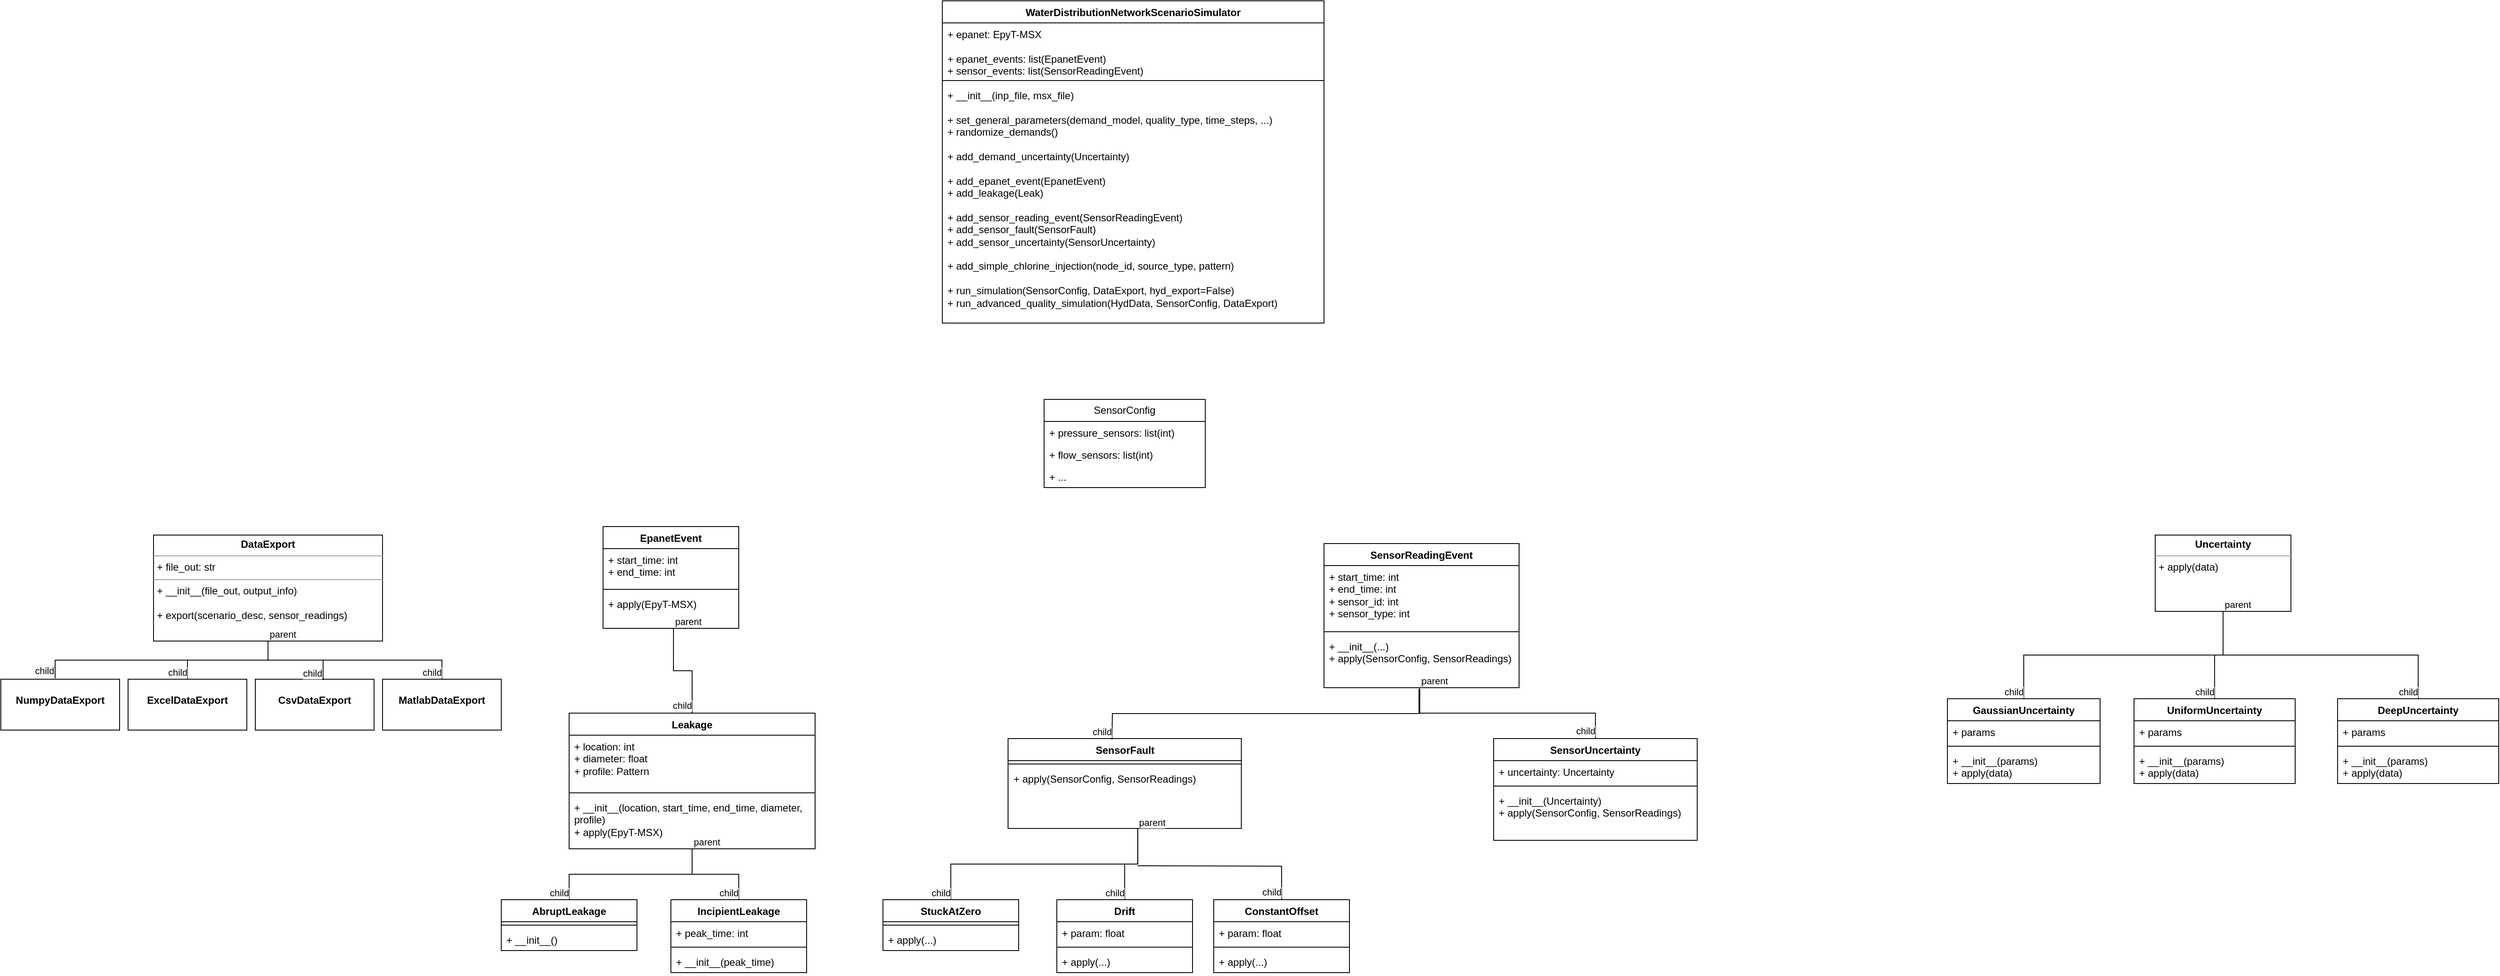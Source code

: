 <mxfile version="22.1.16" type="device">
  <diagram name="Page-1" id="YF9vCgVRSDw5LdOIpEKd">
    <mxGraphModel dx="1114" dy="1957" grid="1" gridSize="10" guides="1" tooltips="1" connect="1" arrows="1" fold="1" page="1" pageScale="1" pageWidth="850" pageHeight="1100" math="0" shadow="0">
      <root>
        <mxCell id="0" />
        <mxCell id="1" parent="0" />
        <mxCell id="eOtjB7XkJbap2DdqSt4N-1" value="WaterDistributionNetworkScenarioSimulator" style="swimlane;fontStyle=1;align=center;verticalAlign=top;childLayout=stackLayout;horizontal=1;startSize=26;horizontalStack=0;resizeParent=1;resizeParentMax=0;resizeLast=0;collapsible=1;marginBottom=0;whiteSpace=wrap;html=1;" parent="1" vertex="1">
          <mxGeometry x="1140" y="-630" width="450" height="380" as="geometry" />
        </mxCell>
        <mxCell id="eOtjB7XkJbap2DdqSt4N-2" value="+ epanet: EpyT-MSX&lt;br&gt;&lt;br&gt;+ epanet_events: list(EpanetEvent)&lt;br&gt;+ sensor_events: list(SensorReadingEvent)" style="text;strokeColor=none;fillColor=none;align=left;verticalAlign=top;spacingLeft=4;spacingRight=4;overflow=hidden;rotatable=0;points=[[0,0.5],[1,0.5]];portConstraint=eastwest;whiteSpace=wrap;html=1;" parent="eOtjB7XkJbap2DdqSt4N-1" vertex="1">
          <mxGeometry y="26" width="450" height="64" as="geometry" />
        </mxCell>
        <mxCell id="eOtjB7XkJbap2DdqSt4N-3" value="" style="line;strokeWidth=1;fillColor=none;align=left;verticalAlign=middle;spacingTop=-1;spacingLeft=3;spacingRight=3;rotatable=0;labelPosition=right;points=[];portConstraint=eastwest;strokeColor=inherit;" parent="eOtjB7XkJbap2DdqSt4N-1" vertex="1">
          <mxGeometry y="90" width="450" height="8" as="geometry" />
        </mxCell>
        <mxCell id="eOtjB7XkJbap2DdqSt4N-4" value="+ __init__(inp_file, msx_file)&lt;br&gt;&lt;br&gt;+&amp;nbsp;set_general_parameters(demand_model, quality_type, time_steps, ...)&lt;br&gt;+ randomize_demands()&lt;br&gt;&lt;br&gt;+ add_demand_uncertainty(Uncertainty)&lt;br&gt;&lt;br style=&quot;border-color: var(--border-color);&quot;&gt;+ add_epanet_event(EpanetEvent)&lt;br&gt;+ add_leakage(Leak)&lt;br&gt;&lt;br&gt;+ add_sensor_reading_event(SensorReadingEvent)&lt;br&gt;+ add_sensor_fault(SensorFault)&lt;br&gt;+ add_sensor_uncertainty(SensorUncertainty)&lt;br&gt;&lt;br&gt;+ add_simple_chlorine_injection(node_id, source_type, pattern)&lt;br&gt;&lt;br&gt;+ run_simulation(SensorConfig, DataExport, hyd_export=False)&lt;br&gt;+ run_advanced_quality_simulation(HydData, SensorConfig, DataExport)" style="text;strokeColor=none;fillColor=none;align=left;verticalAlign=top;spacingLeft=4;spacingRight=4;overflow=hidden;rotatable=0;points=[[0,0.5],[1,0.5]];portConstraint=eastwest;whiteSpace=wrap;html=1;" parent="eOtjB7XkJbap2DdqSt4N-1" vertex="1">
          <mxGeometry y="98" width="450" height="282" as="geometry" />
        </mxCell>
        <mxCell id="eOtjB7XkJbap2DdqSt4N-9" value="&lt;p style=&quot;margin:0px;margin-top:4px;text-align:center;&quot;&gt;&lt;b&gt;DataExport&lt;/b&gt;&lt;/p&gt;&lt;hr size=&quot;1&quot;&gt;&lt;p style=&quot;margin:0px;margin-left:4px;&quot;&gt;+ file_out: str&lt;/p&gt;&lt;hr size=&quot;1&quot;&gt;&lt;p style=&quot;margin:0px;margin-left:4px;&quot;&gt;+ __init__(file_out, output_info)&lt;/p&gt;&lt;p style=&quot;margin:0px;margin-left:4px;&quot;&gt;&lt;br&gt;&lt;/p&gt;&lt;p style=&quot;margin:0px;margin-left:4px;&quot;&gt;+ export(scenario_desc, sensor_readings)&lt;/p&gt;" style="verticalAlign=top;align=left;overflow=fill;fontSize=12;fontFamily=Helvetica;html=1;whiteSpace=wrap;" parent="1" vertex="1">
          <mxGeometry x="210" width="270" height="125" as="geometry" />
        </mxCell>
        <mxCell id="eOtjB7XkJbap2DdqSt4N-10" value="&lt;p style=&quot;margin:0px;margin-top:4px;text-align:center;&quot;&gt;&lt;br&gt;&lt;b&gt;NumpyDataExport&lt;/b&gt;&lt;/p&gt;" style="verticalAlign=top;align=left;overflow=fill;fontSize=12;fontFamily=Helvetica;html=1;whiteSpace=wrap;" parent="1" vertex="1">
          <mxGeometry x="30" y="170" width="140" height="60" as="geometry" />
        </mxCell>
        <mxCell id="eOtjB7XkJbap2DdqSt4N-11" value="&lt;p style=&quot;margin:0px;margin-top:4px;text-align:center;&quot;&gt;&lt;br&gt;&lt;b&gt;ExcelDataExport&lt;/b&gt;&lt;/p&gt;" style="verticalAlign=top;align=left;overflow=fill;fontSize=12;fontFamily=Helvetica;html=1;whiteSpace=wrap;" parent="1" vertex="1">
          <mxGeometry x="180" y="170" width="140" height="60" as="geometry" />
        </mxCell>
        <mxCell id="eOtjB7XkJbap2DdqSt4N-12" value="&lt;p style=&quot;margin:0px;margin-top:4px;text-align:center;&quot;&gt;&lt;br&gt;&lt;b&gt;CsvDataExport&lt;/b&gt;&lt;/p&gt;" style="verticalAlign=top;align=left;overflow=fill;fontSize=12;fontFamily=Helvetica;html=1;whiteSpace=wrap;" parent="1" vertex="1">
          <mxGeometry x="330" y="170" width="140" height="60" as="geometry" />
        </mxCell>
        <mxCell id="eOtjB7XkJbap2DdqSt4N-13" value="&lt;p style=&quot;margin:0px;margin-top:4px;text-align:center;&quot;&gt;&lt;br&gt;&lt;b&gt;MatlabDataExport&lt;/b&gt;&lt;/p&gt;" style="verticalAlign=top;align=left;overflow=fill;fontSize=12;fontFamily=Helvetica;html=1;whiteSpace=wrap;" parent="1" vertex="1">
          <mxGeometry x="480" y="170" width="140" height="60" as="geometry" />
        </mxCell>
        <mxCell id="eOtjB7XkJbap2DdqSt4N-14" value="" style="endArrow=none;html=1;edgeStyle=orthogonalEdgeStyle;rounded=0;exitX=0.5;exitY=1;exitDx=0;exitDy=0;entryX=0.5;entryY=0;entryDx=0;entryDy=0;" parent="1" source="eOtjB7XkJbap2DdqSt4N-9" target="eOtjB7XkJbap2DdqSt4N-13" edge="1">
          <mxGeometry relative="1" as="geometry">
            <mxPoint x="310" y="-30" as="sourcePoint" />
            <mxPoint x="571" y="160" as="targetPoint" />
          </mxGeometry>
        </mxCell>
        <mxCell id="eOtjB7XkJbap2DdqSt4N-15" value="parent" style="edgeLabel;resizable=0;html=1;align=left;verticalAlign=bottom;" parent="eOtjB7XkJbap2DdqSt4N-14" connectable="0" vertex="1">
          <mxGeometry x="-1" relative="1" as="geometry" />
        </mxCell>
        <mxCell id="eOtjB7XkJbap2DdqSt4N-16" value="child" style="edgeLabel;resizable=0;html=1;align=right;verticalAlign=bottom;" parent="eOtjB7XkJbap2DdqSt4N-14" connectable="0" vertex="1">
          <mxGeometry x="1" relative="1" as="geometry" />
        </mxCell>
        <mxCell id="eOtjB7XkJbap2DdqSt4N-17" value="" style="endArrow=none;html=1;edgeStyle=orthogonalEdgeStyle;rounded=0;exitX=0.5;exitY=1;exitDx=0;exitDy=0;entryX=0.571;entryY=0.017;entryDx=0;entryDy=0;entryPerimeter=0;" parent="1" source="eOtjB7XkJbap2DdqSt4N-9" target="eOtjB7XkJbap2DdqSt4N-12" edge="1">
          <mxGeometry relative="1" as="geometry">
            <mxPoint x="310" y="-30" as="sourcePoint" />
            <mxPoint x="470" y="-30" as="targetPoint" />
          </mxGeometry>
        </mxCell>
        <mxCell id="eOtjB7XkJbap2DdqSt4N-18" value="parent" style="edgeLabel;resizable=0;html=1;align=left;verticalAlign=bottom;" parent="eOtjB7XkJbap2DdqSt4N-17" connectable="0" vertex="1">
          <mxGeometry x="-1" relative="1" as="geometry" />
        </mxCell>
        <mxCell id="eOtjB7XkJbap2DdqSt4N-19" value="child" style="edgeLabel;resizable=0;html=1;align=right;verticalAlign=bottom;" parent="eOtjB7XkJbap2DdqSt4N-17" connectable="0" vertex="1">
          <mxGeometry x="1" relative="1" as="geometry" />
        </mxCell>
        <mxCell id="eOtjB7XkJbap2DdqSt4N-20" value="" style="endArrow=none;html=1;edgeStyle=orthogonalEdgeStyle;rounded=0;exitX=0.5;exitY=1;exitDx=0;exitDy=0;entryX=0.5;entryY=0;entryDx=0;entryDy=0;" parent="1" source="eOtjB7XkJbap2DdqSt4N-9" target="eOtjB7XkJbap2DdqSt4N-11" edge="1">
          <mxGeometry relative="1" as="geometry">
            <mxPoint x="310" y="-30" as="sourcePoint" />
            <mxPoint x="470" y="-30" as="targetPoint" />
          </mxGeometry>
        </mxCell>
        <mxCell id="eOtjB7XkJbap2DdqSt4N-21" value="parent" style="edgeLabel;resizable=0;html=1;align=left;verticalAlign=bottom;" parent="eOtjB7XkJbap2DdqSt4N-20" connectable="0" vertex="1">
          <mxGeometry x="-1" relative="1" as="geometry" />
        </mxCell>
        <mxCell id="eOtjB7XkJbap2DdqSt4N-22" value="child" style="edgeLabel;resizable=0;html=1;align=right;verticalAlign=bottom;" parent="eOtjB7XkJbap2DdqSt4N-20" connectable="0" vertex="1">
          <mxGeometry x="1" relative="1" as="geometry" />
        </mxCell>
        <mxCell id="eOtjB7XkJbap2DdqSt4N-23" value="" style="endArrow=none;html=1;edgeStyle=orthogonalEdgeStyle;rounded=0;exitX=0.5;exitY=1;exitDx=0;exitDy=0;entryX=0.457;entryY=-0.017;entryDx=0;entryDy=0;entryPerimeter=0;" parent="1" source="eOtjB7XkJbap2DdqSt4N-9" target="eOtjB7XkJbap2DdqSt4N-10" edge="1">
          <mxGeometry relative="1" as="geometry">
            <mxPoint x="310" y="-30" as="sourcePoint" />
            <mxPoint x="470" y="-30" as="targetPoint" />
          </mxGeometry>
        </mxCell>
        <mxCell id="eOtjB7XkJbap2DdqSt4N-24" value="parent" style="edgeLabel;resizable=0;html=1;align=left;verticalAlign=bottom;" parent="eOtjB7XkJbap2DdqSt4N-23" connectable="0" vertex="1">
          <mxGeometry x="-1" relative="1" as="geometry" />
        </mxCell>
        <mxCell id="eOtjB7XkJbap2DdqSt4N-25" value="child" style="edgeLabel;resizable=0;html=1;align=right;verticalAlign=bottom;" parent="eOtjB7XkJbap2DdqSt4N-23" connectable="0" vertex="1">
          <mxGeometry x="1" relative="1" as="geometry" />
        </mxCell>
        <mxCell id="eOtjB7XkJbap2DdqSt4N-27" value="EpanetEvent" style="swimlane;fontStyle=1;align=center;verticalAlign=top;childLayout=stackLayout;horizontal=1;startSize=26;horizontalStack=0;resizeParent=1;resizeParentMax=0;resizeLast=0;collapsible=1;marginBottom=0;whiteSpace=wrap;html=1;" parent="1" vertex="1">
          <mxGeometry x="740" y="-10" width="160" height="120" as="geometry" />
        </mxCell>
        <mxCell id="eOtjB7XkJbap2DdqSt4N-28" value="+ start_time: int&lt;br&gt;+ end_time: int" style="text;strokeColor=none;fillColor=none;align=left;verticalAlign=top;spacingLeft=4;spacingRight=4;overflow=hidden;rotatable=0;points=[[0,0.5],[1,0.5]];portConstraint=eastwest;whiteSpace=wrap;html=1;" parent="eOtjB7XkJbap2DdqSt4N-27" vertex="1">
          <mxGeometry y="26" width="160" height="44" as="geometry" />
        </mxCell>
        <mxCell id="eOtjB7XkJbap2DdqSt4N-29" value="" style="line;strokeWidth=1;fillColor=none;align=left;verticalAlign=middle;spacingTop=-1;spacingLeft=3;spacingRight=3;rotatable=0;labelPosition=right;points=[];portConstraint=eastwest;strokeColor=inherit;" parent="eOtjB7XkJbap2DdqSt4N-27" vertex="1">
          <mxGeometry y="70" width="160" height="8" as="geometry" />
        </mxCell>
        <mxCell id="eOtjB7XkJbap2DdqSt4N-30" value="+ apply(EpyT-MSX)" style="text;strokeColor=none;fillColor=none;align=left;verticalAlign=top;spacingLeft=4;spacingRight=4;overflow=hidden;rotatable=0;points=[[0,0.5],[1,0.5]];portConstraint=eastwest;whiteSpace=wrap;html=1;" parent="eOtjB7XkJbap2DdqSt4N-27" vertex="1">
          <mxGeometry y="78" width="160" height="42" as="geometry" />
        </mxCell>
        <mxCell id="eOtjB7XkJbap2DdqSt4N-31" value="Leakage" style="swimlane;fontStyle=1;align=center;verticalAlign=top;childLayout=stackLayout;horizontal=1;startSize=26;horizontalStack=0;resizeParent=1;resizeParentMax=0;resizeLast=0;collapsible=1;marginBottom=0;whiteSpace=wrap;html=1;" parent="1" vertex="1">
          <mxGeometry x="700" y="210" width="290" height="160" as="geometry" />
        </mxCell>
        <mxCell id="eOtjB7XkJbap2DdqSt4N-32" value="+ location: int&lt;br&gt;+ diameter: float&lt;br&gt;+ profile: Pattern" style="text;strokeColor=none;fillColor=none;align=left;verticalAlign=top;spacingLeft=4;spacingRight=4;overflow=hidden;rotatable=0;points=[[0,0.5],[1,0.5]];portConstraint=eastwest;whiteSpace=wrap;html=1;" parent="eOtjB7XkJbap2DdqSt4N-31" vertex="1">
          <mxGeometry y="26" width="290" height="64" as="geometry" />
        </mxCell>
        <mxCell id="eOtjB7XkJbap2DdqSt4N-33" value="" style="line;strokeWidth=1;fillColor=none;align=left;verticalAlign=middle;spacingTop=-1;spacingLeft=3;spacingRight=3;rotatable=0;labelPosition=right;points=[];portConstraint=eastwest;strokeColor=inherit;" parent="eOtjB7XkJbap2DdqSt4N-31" vertex="1">
          <mxGeometry y="90" width="290" height="8" as="geometry" />
        </mxCell>
        <mxCell id="eOtjB7XkJbap2DdqSt4N-34" value="+ __init__(location, start_time, end_time, diameter, profile)&lt;br&gt;+ apply(EpyT-MSX)" style="text;strokeColor=none;fillColor=none;align=left;verticalAlign=top;spacingLeft=4;spacingRight=4;overflow=hidden;rotatable=0;points=[[0,0.5],[1,0.5]];portConstraint=eastwest;whiteSpace=wrap;html=1;" parent="eOtjB7XkJbap2DdqSt4N-31" vertex="1">
          <mxGeometry y="98" width="290" height="62" as="geometry" />
        </mxCell>
        <mxCell id="eOtjB7XkJbap2DdqSt4N-35" value="AbruptLeakage" style="swimlane;fontStyle=1;align=center;verticalAlign=top;childLayout=stackLayout;horizontal=1;startSize=26;horizontalStack=0;resizeParent=1;resizeParentMax=0;resizeLast=0;collapsible=1;marginBottom=0;whiteSpace=wrap;html=1;" parent="1" vertex="1">
          <mxGeometry x="620" y="430" width="160" height="60" as="geometry" />
        </mxCell>
        <mxCell id="eOtjB7XkJbap2DdqSt4N-37" value="" style="line;strokeWidth=1;fillColor=none;align=left;verticalAlign=middle;spacingTop=-1;spacingLeft=3;spacingRight=3;rotatable=0;labelPosition=right;points=[];portConstraint=eastwest;strokeColor=inherit;" parent="eOtjB7XkJbap2DdqSt4N-35" vertex="1">
          <mxGeometry y="26" width="160" height="8" as="geometry" />
        </mxCell>
        <mxCell id="eOtjB7XkJbap2DdqSt4N-38" value="+ __init__()" style="text;strokeColor=none;fillColor=none;align=left;verticalAlign=top;spacingLeft=4;spacingRight=4;overflow=hidden;rotatable=0;points=[[0,0.5],[1,0.5]];portConstraint=eastwest;whiteSpace=wrap;html=1;" parent="eOtjB7XkJbap2DdqSt4N-35" vertex="1">
          <mxGeometry y="34" width="160" height="26" as="geometry" />
        </mxCell>
        <mxCell id="eOtjB7XkJbap2DdqSt4N-39" value="IncipientLeakage" style="swimlane;fontStyle=1;align=center;verticalAlign=top;childLayout=stackLayout;horizontal=1;startSize=26;horizontalStack=0;resizeParent=1;resizeParentMax=0;resizeLast=0;collapsible=1;marginBottom=0;whiteSpace=wrap;html=1;" parent="1" vertex="1">
          <mxGeometry x="820" y="430" width="160" height="86" as="geometry" />
        </mxCell>
        <mxCell id="eOtjB7XkJbap2DdqSt4N-40" value="+ peak_time: int" style="text;strokeColor=none;fillColor=none;align=left;verticalAlign=top;spacingLeft=4;spacingRight=4;overflow=hidden;rotatable=0;points=[[0,0.5],[1,0.5]];portConstraint=eastwest;whiteSpace=wrap;html=1;" parent="eOtjB7XkJbap2DdqSt4N-39" vertex="1">
          <mxGeometry y="26" width="160" height="26" as="geometry" />
        </mxCell>
        <mxCell id="eOtjB7XkJbap2DdqSt4N-41" value="" style="line;strokeWidth=1;fillColor=none;align=left;verticalAlign=middle;spacingTop=-1;spacingLeft=3;spacingRight=3;rotatable=0;labelPosition=right;points=[];portConstraint=eastwest;strokeColor=inherit;" parent="eOtjB7XkJbap2DdqSt4N-39" vertex="1">
          <mxGeometry y="52" width="160" height="8" as="geometry" />
        </mxCell>
        <mxCell id="eOtjB7XkJbap2DdqSt4N-42" value="+ __init__(peak_time)" style="text;strokeColor=none;fillColor=none;align=left;verticalAlign=top;spacingLeft=4;spacingRight=4;overflow=hidden;rotatable=0;points=[[0,0.5],[1,0.5]];portConstraint=eastwest;whiteSpace=wrap;html=1;" parent="eOtjB7XkJbap2DdqSt4N-39" vertex="1">
          <mxGeometry y="60" width="160" height="26" as="geometry" />
        </mxCell>
        <mxCell id="eOtjB7XkJbap2DdqSt4N-43" value="" style="endArrow=none;html=1;edgeStyle=orthogonalEdgeStyle;rounded=0;exitX=0.5;exitY=1;exitDx=0;exitDy=0;entryX=0.5;entryY=0;entryDx=0;entryDy=0;" parent="1" source="eOtjB7XkJbap2DdqSt4N-31" target="eOtjB7XkJbap2DdqSt4N-35" edge="1">
          <mxGeometry relative="1" as="geometry">
            <mxPoint x="340" y="440" as="sourcePoint" />
            <mxPoint x="500" y="440" as="targetPoint" />
          </mxGeometry>
        </mxCell>
        <mxCell id="eOtjB7XkJbap2DdqSt4N-44" value="parent" style="edgeLabel;resizable=0;html=1;align=left;verticalAlign=bottom;" parent="eOtjB7XkJbap2DdqSt4N-43" connectable="0" vertex="1">
          <mxGeometry x="-1" relative="1" as="geometry" />
        </mxCell>
        <mxCell id="eOtjB7XkJbap2DdqSt4N-45" value="child" style="edgeLabel;resizable=0;html=1;align=right;verticalAlign=bottom;" parent="eOtjB7XkJbap2DdqSt4N-43" connectable="0" vertex="1">
          <mxGeometry x="1" relative="1" as="geometry" />
        </mxCell>
        <mxCell id="eOtjB7XkJbap2DdqSt4N-46" value="" style="endArrow=none;html=1;edgeStyle=orthogonalEdgeStyle;rounded=0;exitX=0.5;exitY=1;exitDx=0;exitDy=0;exitPerimeter=0;entryX=0.5;entryY=0;entryDx=0;entryDy=0;" parent="1" source="eOtjB7XkJbap2DdqSt4N-34" target="eOtjB7XkJbap2DdqSt4N-39" edge="1">
          <mxGeometry relative="1" as="geometry">
            <mxPoint x="340" y="440" as="sourcePoint" />
            <mxPoint x="500" y="440" as="targetPoint" />
          </mxGeometry>
        </mxCell>
        <mxCell id="eOtjB7XkJbap2DdqSt4N-47" value="parent" style="edgeLabel;resizable=0;html=1;align=left;verticalAlign=bottom;" parent="eOtjB7XkJbap2DdqSt4N-46" connectable="0" vertex="1">
          <mxGeometry x="-1" relative="1" as="geometry" />
        </mxCell>
        <mxCell id="eOtjB7XkJbap2DdqSt4N-48" value="child" style="edgeLabel;resizable=0;html=1;align=right;verticalAlign=bottom;" parent="eOtjB7XkJbap2DdqSt4N-46" connectable="0" vertex="1">
          <mxGeometry x="1" relative="1" as="geometry" />
        </mxCell>
        <mxCell id="eOtjB7XkJbap2DdqSt4N-49" value="" style="endArrow=none;html=1;edgeStyle=orthogonalEdgeStyle;rounded=0;exitX=0.519;exitY=1;exitDx=0;exitDy=0;exitPerimeter=0;entryX=0.5;entryY=0;entryDx=0;entryDy=0;" parent="1" source="eOtjB7XkJbap2DdqSt4N-30" target="eOtjB7XkJbap2DdqSt4N-31" edge="1">
          <mxGeometry relative="1" as="geometry">
            <mxPoint x="340" y="440" as="sourcePoint" />
            <mxPoint x="500" y="440" as="targetPoint" />
          </mxGeometry>
        </mxCell>
        <mxCell id="eOtjB7XkJbap2DdqSt4N-50" value="parent" style="edgeLabel;resizable=0;html=1;align=left;verticalAlign=bottom;" parent="eOtjB7XkJbap2DdqSt4N-49" connectable="0" vertex="1">
          <mxGeometry x="-1" relative="1" as="geometry" />
        </mxCell>
        <mxCell id="eOtjB7XkJbap2DdqSt4N-51" value="child" style="edgeLabel;resizable=0;html=1;align=right;verticalAlign=bottom;" parent="eOtjB7XkJbap2DdqSt4N-49" connectable="0" vertex="1">
          <mxGeometry x="1" relative="1" as="geometry" />
        </mxCell>
        <mxCell id="eOtjB7XkJbap2DdqSt4N-52" value="SensorFault" style="swimlane;fontStyle=1;align=center;verticalAlign=top;childLayout=stackLayout;horizontal=1;startSize=26;horizontalStack=0;resizeParent=1;resizeParentMax=0;resizeLast=0;collapsible=1;marginBottom=0;whiteSpace=wrap;html=1;" parent="1" vertex="1">
          <mxGeometry x="1217.5" y="240" width="275" height="106" as="geometry" />
        </mxCell>
        <mxCell id="eOtjB7XkJbap2DdqSt4N-54" value="" style="line;strokeWidth=1;fillColor=none;align=left;verticalAlign=middle;spacingTop=-1;spacingLeft=3;spacingRight=3;rotatable=0;labelPosition=right;points=[];portConstraint=eastwest;strokeColor=inherit;" parent="eOtjB7XkJbap2DdqSt4N-52" vertex="1">
          <mxGeometry y="26" width="275" height="8" as="geometry" />
        </mxCell>
        <mxCell id="eOtjB7XkJbap2DdqSt4N-55" value="+ apply(SensorConfig, SensorReadings)" style="text;strokeColor=none;fillColor=none;align=left;verticalAlign=top;spacingLeft=4;spacingRight=4;overflow=hidden;rotatable=0;points=[[0,0.5],[1,0.5]];portConstraint=eastwest;whiteSpace=wrap;html=1;" parent="eOtjB7XkJbap2DdqSt4N-52" vertex="1">
          <mxGeometry y="34" width="275" height="72" as="geometry" />
        </mxCell>
        <mxCell id="eOtjB7XkJbap2DdqSt4N-56" value="StuckAtZero" style="swimlane;fontStyle=1;align=center;verticalAlign=top;childLayout=stackLayout;horizontal=1;startSize=26;horizontalStack=0;resizeParent=1;resizeParentMax=0;resizeLast=0;collapsible=1;marginBottom=0;whiteSpace=wrap;html=1;" parent="1" vertex="1">
          <mxGeometry x="1070" y="430" width="160" height="60" as="geometry" />
        </mxCell>
        <mxCell id="eOtjB7XkJbap2DdqSt4N-58" value="" style="line;strokeWidth=1;fillColor=none;align=left;verticalAlign=middle;spacingTop=-1;spacingLeft=3;spacingRight=3;rotatable=0;labelPosition=right;points=[];portConstraint=eastwest;strokeColor=inherit;" parent="eOtjB7XkJbap2DdqSt4N-56" vertex="1">
          <mxGeometry y="26" width="160" height="8" as="geometry" />
        </mxCell>
        <mxCell id="eOtjB7XkJbap2DdqSt4N-59" value="+ apply(...)" style="text;strokeColor=none;fillColor=none;align=left;verticalAlign=top;spacingLeft=4;spacingRight=4;overflow=hidden;rotatable=0;points=[[0,0.5],[1,0.5]];portConstraint=eastwest;whiteSpace=wrap;html=1;" parent="eOtjB7XkJbap2DdqSt4N-56" vertex="1">
          <mxGeometry y="34" width="160" height="26" as="geometry" />
        </mxCell>
        <mxCell id="eOtjB7XkJbap2DdqSt4N-60" value="Drift" style="swimlane;fontStyle=1;align=center;verticalAlign=top;childLayout=stackLayout;horizontal=1;startSize=26;horizontalStack=0;resizeParent=1;resizeParentMax=0;resizeLast=0;collapsible=1;marginBottom=0;whiteSpace=wrap;html=1;" parent="1" vertex="1">
          <mxGeometry x="1275" y="430" width="160" height="86" as="geometry" />
        </mxCell>
        <mxCell id="eOtjB7XkJbap2DdqSt4N-61" value="+ param: float" style="text;strokeColor=none;fillColor=none;align=left;verticalAlign=top;spacingLeft=4;spacingRight=4;overflow=hidden;rotatable=0;points=[[0,0.5],[1,0.5]];portConstraint=eastwest;whiteSpace=wrap;html=1;" parent="eOtjB7XkJbap2DdqSt4N-60" vertex="1">
          <mxGeometry y="26" width="160" height="26" as="geometry" />
        </mxCell>
        <mxCell id="eOtjB7XkJbap2DdqSt4N-62" value="" style="line;strokeWidth=1;fillColor=none;align=left;verticalAlign=middle;spacingTop=-1;spacingLeft=3;spacingRight=3;rotatable=0;labelPosition=right;points=[];portConstraint=eastwest;strokeColor=inherit;" parent="eOtjB7XkJbap2DdqSt4N-60" vertex="1">
          <mxGeometry y="52" width="160" height="8" as="geometry" />
        </mxCell>
        <mxCell id="eOtjB7XkJbap2DdqSt4N-63" value="+ apply(...)" style="text;strokeColor=none;fillColor=none;align=left;verticalAlign=top;spacingLeft=4;spacingRight=4;overflow=hidden;rotatable=0;points=[[0,0.5],[1,0.5]];portConstraint=eastwest;whiteSpace=wrap;html=1;" parent="eOtjB7XkJbap2DdqSt4N-60" vertex="1">
          <mxGeometry y="60" width="160" height="26" as="geometry" />
        </mxCell>
        <mxCell id="eOtjB7XkJbap2DdqSt4N-64" value="ConstantOffset" style="swimlane;fontStyle=1;align=center;verticalAlign=top;childLayout=stackLayout;horizontal=1;startSize=26;horizontalStack=0;resizeParent=1;resizeParentMax=0;resizeLast=0;collapsible=1;marginBottom=0;whiteSpace=wrap;html=1;" parent="1" vertex="1">
          <mxGeometry x="1460" y="430" width="160" height="86" as="geometry" />
        </mxCell>
        <mxCell id="eOtjB7XkJbap2DdqSt4N-65" value="+ param: float" style="text;strokeColor=none;fillColor=none;align=left;verticalAlign=top;spacingLeft=4;spacingRight=4;overflow=hidden;rotatable=0;points=[[0,0.5],[1,0.5]];portConstraint=eastwest;whiteSpace=wrap;html=1;" parent="eOtjB7XkJbap2DdqSt4N-64" vertex="1">
          <mxGeometry y="26" width="160" height="26" as="geometry" />
        </mxCell>
        <mxCell id="eOtjB7XkJbap2DdqSt4N-66" value="" style="line;strokeWidth=1;fillColor=none;align=left;verticalAlign=middle;spacingTop=-1;spacingLeft=3;spacingRight=3;rotatable=0;labelPosition=right;points=[];portConstraint=eastwest;strokeColor=inherit;" parent="eOtjB7XkJbap2DdqSt4N-64" vertex="1">
          <mxGeometry y="52" width="160" height="8" as="geometry" />
        </mxCell>
        <mxCell id="eOtjB7XkJbap2DdqSt4N-67" value="+ apply(...)" style="text;strokeColor=none;fillColor=none;align=left;verticalAlign=top;spacingLeft=4;spacingRight=4;overflow=hidden;rotatable=0;points=[[0,0.5],[1,0.5]];portConstraint=eastwest;whiteSpace=wrap;html=1;" parent="eOtjB7XkJbap2DdqSt4N-64" vertex="1">
          <mxGeometry y="60" width="160" height="26" as="geometry" />
        </mxCell>
        <mxCell id="eOtjB7XkJbap2DdqSt4N-68" value="SensorReadingEvent" style="swimlane;fontStyle=1;align=center;verticalAlign=top;childLayout=stackLayout;horizontal=1;startSize=26;horizontalStack=0;resizeParent=1;resizeParentMax=0;resizeLast=0;collapsible=1;marginBottom=0;whiteSpace=wrap;html=1;" parent="1" vertex="1">
          <mxGeometry x="1590" y="10" width="230" height="170" as="geometry" />
        </mxCell>
        <mxCell id="eOtjB7XkJbap2DdqSt4N-69" value="+ start_time: int&lt;br&gt;+ end_time: int&lt;br&gt;+ sensor_id: int&lt;br style=&quot;border-color: var(--border-color);&quot;&gt;+ sensor_type: int" style="text;strokeColor=none;fillColor=none;align=left;verticalAlign=top;spacingLeft=4;spacingRight=4;overflow=hidden;rotatable=0;points=[[0,0.5],[1,0.5]];portConstraint=eastwest;whiteSpace=wrap;html=1;" parent="eOtjB7XkJbap2DdqSt4N-68" vertex="1">
          <mxGeometry y="26" width="230" height="74" as="geometry" />
        </mxCell>
        <mxCell id="eOtjB7XkJbap2DdqSt4N-70" value="" style="line;strokeWidth=1;fillColor=none;align=left;verticalAlign=middle;spacingTop=-1;spacingLeft=3;spacingRight=3;rotatable=0;labelPosition=right;points=[];portConstraint=eastwest;strokeColor=inherit;" parent="eOtjB7XkJbap2DdqSt4N-68" vertex="1">
          <mxGeometry y="100" width="230" height="8" as="geometry" />
        </mxCell>
        <mxCell id="eOtjB7XkJbap2DdqSt4N-71" value="+ __init__(...)&lt;br&gt;+ apply(SensorConfig, SensorReadings)" style="text;strokeColor=none;fillColor=none;align=left;verticalAlign=top;spacingLeft=4;spacingRight=4;overflow=hidden;rotatable=0;points=[[0,0.5],[1,0.5]];portConstraint=eastwest;whiteSpace=wrap;html=1;" parent="eOtjB7XkJbap2DdqSt4N-68" vertex="1">
          <mxGeometry y="108" width="230" height="62" as="geometry" />
        </mxCell>
        <mxCell id="eOtjB7XkJbap2DdqSt4N-72" value="" style="endArrow=none;html=1;edgeStyle=orthogonalEdgeStyle;rounded=0;exitX=0.556;exitY=1;exitDx=0;exitDy=0;exitPerimeter=0;entryX=0.5;entryY=0;entryDx=0;entryDy=0;" parent="1" source="eOtjB7XkJbap2DdqSt4N-55" target="eOtjB7XkJbap2DdqSt4N-56" edge="1">
          <mxGeometry relative="1" as="geometry">
            <mxPoint x="1090" y="440" as="sourcePoint" />
            <mxPoint x="1250" y="440" as="targetPoint" />
          </mxGeometry>
        </mxCell>
        <mxCell id="eOtjB7XkJbap2DdqSt4N-73" value="parent" style="edgeLabel;resizable=0;html=1;align=left;verticalAlign=bottom;" parent="eOtjB7XkJbap2DdqSt4N-72" connectable="0" vertex="1">
          <mxGeometry x="-1" relative="1" as="geometry" />
        </mxCell>
        <mxCell id="eOtjB7XkJbap2DdqSt4N-74" value="child" style="edgeLabel;resizable=0;html=1;align=right;verticalAlign=bottom;" parent="eOtjB7XkJbap2DdqSt4N-72" connectable="0" vertex="1">
          <mxGeometry x="1" relative="1" as="geometry" />
        </mxCell>
        <mxCell id="eOtjB7XkJbap2DdqSt4N-75" value="" style="endArrow=none;html=1;edgeStyle=orthogonalEdgeStyle;rounded=0;entryX=0.5;entryY=0;entryDx=0;entryDy=0;exitX=0.556;exitY=1.014;exitDx=0;exitDy=0;exitPerimeter=0;" parent="1" source="eOtjB7XkJbap2DdqSt4N-55" target="eOtjB7XkJbap2DdqSt4N-60" edge="1">
          <mxGeometry relative="1" as="geometry">
            <mxPoint x="1280" y="370" as="sourcePoint" />
            <mxPoint x="1250" y="440" as="targetPoint" />
          </mxGeometry>
        </mxCell>
        <mxCell id="eOtjB7XkJbap2DdqSt4N-76" value="parent" style="edgeLabel;resizable=0;html=1;align=left;verticalAlign=bottom;" parent="eOtjB7XkJbap2DdqSt4N-75" connectable="0" vertex="1">
          <mxGeometry x="-1" relative="1" as="geometry" />
        </mxCell>
        <mxCell id="eOtjB7XkJbap2DdqSt4N-77" value="child" style="edgeLabel;resizable=0;html=1;align=right;verticalAlign=bottom;" parent="eOtjB7XkJbap2DdqSt4N-75" connectable="0" vertex="1">
          <mxGeometry x="1" relative="1" as="geometry" />
        </mxCell>
        <mxCell id="eOtjB7XkJbap2DdqSt4N-78" value="" style="endArrow=none;html=1;edgeStyle=orthogonalEdgeStyle;rounded=0;entryX=0.5;entryY=0;entryDx=0;entryDy=0;" parent="1" target="eOtjB7XkJbap2DdqSt4N-64" edge="1">
          <mxGeometry relative="1" as="geometry">
            <mxPoint x="1370" y="390" as="sourcePoint" />
            <mxPoint x="1575" y="444" as="targetPoint" />
          </mxGeometry>
        </mxCell>
        <mxCell id="eOtjB7XkJbap2DdqSt4N-80" value="child" style="edgeLabel;resizable=0;html=1;align=right;verticalAlign=bottom;" parent="eOtjB7XkJbap2DdqSt4N-78" connectable="0" vertex="1">
          <mxGeometry x="1" relative="1" as="geometry" />
        </mxCell>
        <mxCell id="eOtjB7XkJbap2DdqSt4N-85" value="GaussianUncertainty" style="swimlane;fontStyle=1;align=center;verticalAlign=top;childLayout=stackLayout;horizontal=1;startSize=26;horizontalStack=0;resizeParent=1;resizeParentMax=0;resizeLast=0;collapsible=1;marginBottom=0;whiteSpace=wrap;html=1;" parent="1" vertex="1">
          <mxGeometry x="2325" y="193" width="180" height="100" as="geometry" />
        </mxCell>
        <mxCell id="eOtjB7XkJbap2DdqSt4N-86" value="+ params" style="text;strokeColor=none;fillColor=none;align=left;verticalAlign=top;spacingLeft=4;spacingRight=4;overflow=hidden;rotatable=0;points=[[0,0.5],[1,0.5]];portConstraint=eastwest;whiteSpace=wrap;html=1;" parent="eOtjB7XkJbap2DdqSt4N-85" vertex="1">
          <mxGeometry y="26" width="180" height="26" as="geometry" />
        </mxCell>
        <mxCell id="eOtjB7XkJbap2DdqSt4N-87" value="" style="line;strokeWidth=1;fillColor=none;align=left;verticalAlign=middle;spacingTop=-1;spacingLeft=3;spacingRight=3;rotatable=0;labelPosition=right;points=[];portConstraint=eastwest;strokeColor=inherit;" parent="eOtjB7XkJbap2DdqSt4N-85" vertex="1">
          <mxGeometry y="52" width="180" height="8" as="geometry" />
        </mxCell>
        <mxCell id="eOtjB7XkJbap2DdqSt4N-88" value="+ __init__(params)&lt;br&gt;+ apply(data)" style="text;strokeColor=none;fillColor=none;align=left;verticalAlign=top;spacingLeft=4;spacingRight=4;overflow=hidden;rotatable=0;points=[[0,0.5],[1,0.5]];portConstraint=eastwest;whiteSpace=wrap;html=1;" parent="eOtjB7XkJbap2DdqSt4N-85" vertex="1">
          <mxGeometry y="60" width="180" height="40" as="geometry" />
        </mxCell>
        <mxCell id="eOtjB7XkJbap2DdqSt4N-89" value="UniformUncertainty" style="swimlane;fontStyle=1;align=center;verticalAlign=top;childLayout=stackLayout;horizontal=1;startSize=26;horizontalStack=0;resizeParent=1;resizeParentMax=0;resizeLast=0;collapsible=1;marginBottom=0;whiteSpace=wrap;html=1;" parent="1" vertex="1">
          <mxGeometry x="2545" y="193" width="190" height="100" as="geometry" />
        </mxCell>
        <mxCell id="eOtjB7XkJbap2DdqSt4N-90" value="+ params" style="text;strokeColor=none;fillColor=none;align=left;verticalAlign=top;spacingLeft=4;spacingRight=4;overflow=hidden;rotatable=0;points=[[0,0.5],[1,0.5]];portConstraint=eastwest;whiteSpace=wrap;html=1;" parent="eOtjB7XkJbap2DdqSt4N-89" vertex="1">
          <mxGeometry y="26" width="190" height="26" as="geometry" />
        </mxCell>
        <mxCell id="eOtjB7XkJbap2DdqSt4N-91" value="" style="line;strokeWidth=1;fillColor=none;align=left;verticalAlign=middle;spacingTop=-1;spacingLeft=3;spacingRight=3;rotatable=0;labelPosition=right;points=[];portConstraint=eastwest;strokeColor=inherit;" parent="eOtjB7XkJbap2DdqSt4N-89" vertex="1">
          <mxGeometry y="52" width="190" height="8" as="geometry" />
        </mxCell>
        <mxCell id="eOtjB7XkJbap2DdqSt4N-92" value="+ __init__(params)&lt;br&gt;+ apply(data)" style="text;strokeColor=none;fillColor=none;align=left;verticalAlign=top;spacingLeft=4;spacingRight=4;overflow=hidden;rotatable=0;points=[[0,0.5],[1,0.5]];portConstraint=eastwest;whiteSpace=wrap;html=1;" parent="eOtjB7XkJbap2DdqSt4N-89" vertex="1">
          <mxGeometry y="60" width="190" height="40" as="geometry" />
        </mxCell>
        <mxCell id="eOtjB7XkJbap2DdqSt4N-93" value="DeepUncertainty" style="swimlane;fontStyle=1;align=center;verticalAlign=top;childLayout=stackLayout;horizontal=1;startSize=26;horizontalStack=0;resizeParent=1;resizeParentMax=0;resizeLast=0;collapsible=1;marginBottom=0;whiteSpace=wrap;html=1;" parent="1" vertex="1">
          <mxGeometry x="2785" y="193" width="190" height="100" as="geometry" />
        </mxCell>
        <mxCell id="eOtjB7XkJbap2DdqSt4N-94" value="+ params" style="text;strokeColor=none;fillColor=none;align=left;verticalAlign=top;spacingLeft=4;spacingRight=4;overflow=hidden;rotatable=0;points=[[0,0.5],[1,0.5]];portConstraint=eastwest;whiteSpace=wrap;html=1;" parent="eOtjB7XkJbap2DdqSt4N-93" vertex="1">
          <mxGeometry y="26" width="190" height="26" as="geometry" />
        </mxCell>
        <mxCell id="eOtjB7XkJbap2DdqSt4N-95" value="" style="line;strokeWidth=1;fillColor=none;align=left;verticalAlign=middle;spacingTop=-1;spacingLeft=3;spacingRight=3;rotatable=0;labelPosition=right;points=[];portConstraint=eastwest;strokeColor=inherit;" parent="eOtjB7XkJbap2DdqSt4N-93" vertex="1">
          <mxGeometry y="52" width="190" height="8" as="geometry" />
        </mxCell>
        <mxCell id="eOtjB7XkJbap2DdqSt4N-96" value="+ __init__(params)&lt;br&gt;+ apply(data)" style="text;strokeColor=none;fillColor=none;align=left;verticalAlign=top;spacingLeft=4;spacingRight=4;overflow=hidden;rotatable=0;points=[[0,0.5],[1,0.5]];portConstraint=eastwest;whiteSpace=wrap;html=1;" parent="eOtjB7XkJbap2DdqSt4N-93" vertex="1">
          <mxGeometry y="60" width="190" height="40" as="geometry" />
        </mxCell>
        <mxCell id="eOtjB7XkJbap2DdqSt4N-110" value="" style="endArrow=none;html=1;edgeStyle=orthogonalEdgeStyle;rounded=0;exitX=0.487;exitY=1.016;exitDx=0;exitDy=0;exitPerimeter=0;entryX=0.5;entryY=0;entryDx=0;entryDy=0;" parent="1" source="eOtjB7XkJbap2DdqSt4N-71" edge="1">
          <mxGeometry relative="1" as="geometry">
            <mxPoint x="1690" y="189.998" as="sourcePoint" />
            <mxPoint x="1340" y="240.99" as="targetPoint" />
          </mxGeometry>
        </mxCell>
        <mxCell id="eOtjB7XkJbap2DdqSt4N-111" value="parent" style="edgeLabel;resizable=0;html=1;align=left;verticalAlign=bottom;" parent="eOtjB7XkJbap2DdqSt4N-110" connectable="0" vertex="1">
          <mxGeometry x="-1" relative="1" as="geometry" />
        </mxCell>
        <mxCell id="eOtjB7XkJbap2DdqSt4N-112" value="child" style="edgeLabel;resizable=0;html=1;align=right;verticalAlign=bottom;" parent="eOtjB7XkJbap2DdqSt4N-110" connectable="0" vertex="1">
          <mxGeometry x="1" relative="1" as="geometry" />
        </mxCell>
        <mxCell id="eOtjB7XkJbap2DdqSt4N-113" value="&lt;p style=&quot;margin:0px;margin-top:4px;text-align:center;&quot;&gt;&lt;b&gt;Uncertainty&lt;/b&gt;&lt;/p&gt;&lt;hr size=&quot;1&quot;&gt;&lt;p style=&quot;margin:0px;margin-left:4px;&quot;&gt;&lt;/p&gt;&lt;p style=&quot;margin:0px;margin-left:4px;&quot;&gt;+ apply(data)&lt;/p&gt;" style="verticalAlign=top;align=left;overflow=fill;fontSize=12;fontFamily=Helvetica;html=1;whiteSpace=wrap;" parent="1" vertex="1">
          <mxGeometry x="2570" width="160" height="90" as="geometry" />
        </mxCell>
        <mxCell id="eOtjB7XkJbap2DdqSt4N-116" value="" style="endArrow=none;html=1;edgeStyle=orthogonalEdgeStyle;rounded=0;exitX=0.5;exitY=1;exitDx=0;exitDy=0;entryX=0.5;entryY=0;entryDx=0;entryDy=0;" parent="1" source="eOtjB7XkJbap2DdqSt4N-113" target="eOtjB7XkJbap2DdqSt4N-85" edge="1">
          <mxGeometry relative="1" as="geometry">
            <mxPoint x="2140" y="143" as="sourcePoint" />
            <mxPoint x="2300" y="143" as="targetPoint" />
          </mxGeometry>
        </mxCell>
        <mxCell id="eOtjB7XkJbap2DdqSt4N-117" value="parent" style="edgeLabel;resizable=0;html=1;align=left;verticalAlign=bottom;" parent="eOtjB7XkJbap2DdqSt4N-116" connectable="0" vertex="1">
          <mxGeometry x="-1" relative="1" as="geometry" />
        </mxCell>
        <mxCell id="eOtjB7XkJbap2DdqSt4N-118" value="child" style="edgeLabel;resizable=0;html=1;align=right;verticalAlign=bottom;" parent="eOtjB7XkJbap2DdqSt4N-116" connectable="0" vertex="1">
          <mxGeometry x="1" relative="1" as="geometry" />
        </mxCell>
        <mxCell id="eOtjB7XkJbap2DdqSt4N-119" value="" style="endArrow=none;html=1;edgeStyle=orthogonalEdgeStyle;rounded=0;exitX=0.5;exitY=1;exitDx=0;exitDy=0;entryX=0.5;entryY=0;entryDx=0;entryDy=0;" parent="1" source="eOtjB7XkJbap2DdqSt4N-113" target="eOtjB7XkJbap2DdqSt4N-89" edge="1">
          <mxGeometry relative="1" as="geometry">
            <mxPoint x="2470" y="143" as="sourcePoint" />
            <mxPoint x="2630" y="143" as="targetPoint" />
          </mxGeometry>
        </mxCell>
        <mxCell id="eOtjB7XkJbap2DdqSt4N-120" value="parent" style="edgeLabel;resizable=0;html=1;align=left;verticalAlign=bottom;" parent="eOtjB7XkJbap2DdqSt4N-119" connectable="0" vertex="1">
          <mxGeometry x="-1" relative="1" as="geometry" />
        </mxCell>
        <mxCell id="eOtjB7XkJbap2DdqSt4N-121" value="child" style="edgeLabel;resizable=0;html=1;align=right;verticalAlign=bottom;" parent="eOtjB7XkJbap2DdqSt4N-119" connectable="0" vertex="1">
          <mxGeometry x="1" relative="1" as="geometry" />
        </mxCell>
        <mxCell id="eOtjB7XkJbap2DdqSt4N-122" value="" style="endArrow=none;html=1;edgeStyle=orthogonalEdgeStyle;rounded=0;exitX=0.5;exitY=1;exitDx=0;exitDy=0;entryX=0.5;entryY=0;entryDx=0;entryDy=0;" parent="1" source="eOtjB7XkJbap2DdqSt4N-113" target="eOtjB7XkJbap2DdqSt4N-93" edge="1">
          <mxGeometry relative="1" as="geometry">
            <mxPoint x="2470" y="143" as="sourcePoint" />
            <mxPoint x="2630" y="143" as="targetPoint" />
          </mxGeometry>
        </mxCell>
        <mxCell id="eOtjB7XkJbap2DdqSt4N-123" value="parent" style="edgeLabel;resizable=0;html=1;align=left;verticalAlign=bottom;" parent="eOtjB7XkJbap2DdqSt4N-122" connectable="0" vertex="1">
          <mxGeometry x="-1" relative="1" as="geometry" />
        </mxCell>
        <mxCell id="eOtjB7XkJbap2DdqSt4N-124" value="child" style="edgeLabel;resizable=0;html=1;align=right;verticalAlign=bottom;" parent="eOtjB7XkJbap2DdqSt4N-122" connectable="0" vertex="1">
          <mxGeometry x="1" relative="1" as="geometry" />
        </mxCell>
        <mxCell id="eOtjB7XkJbap2DdqSt4N-125" value="SensorUncertainty" style="swimlane;fontStyle=1;align=center;verticalAlign=top;childLayout=stackLayout;horizontal=1;startSize=26;horizontalStack=0;resizeParent=1;resizeParentMax=0;resizeLast=0;collapsible=1;marginBottom=0;whiteSpace=wrap;html=1;" parent="1" vertex="1">
          <mxGeometry x="1790" y="240" width="240" height="120" as="geometry" />
        </mxCell>
        <mxCell id="eOtjB7XkJbap2DdqSt4N-126" value="+ uncertainty: Uncertainty" style="text;strokeColor=none;fillColor=none;align=left;verticalAlign=top;spacingLeft=4;spacingRight=4;overflow=hidden;rotatable=0;points=[[0,0.5],[1,0.5]];portConstraint=eastwest;whiteSpace=wrap;html=1;" parent="eOtjB7XkJbap2DdqSt4N-125" vertex="1">
          <mxGeometry y="26" width="240" height="26" as="geometry" />
        </mxCell>
        <mxCell id="eOtjB7XkJbap2DdqSt4N-127" value="" style="line;strokeWidth=1;fillColor=none;align=left;verticalAlign=middle;spacingTop=-1;spacingLeft=3;spacingRight=3;rotatable=0;labelPosition=right;points=[];portConstraint=eastwest;strokeColor=inherit;" parent="eOtjB7XkJbap2DdqSt4N-125" vertex="1">
          <mxGeometry y="52" width="240" height="8" as="geometry" />
        </mxCell>
        <mxCell id="eOtjB7XkJbap2DdqSt4N-128" value="+ __init__(Uncertainty)&lt;br&gt;+ apply(SensorConfig, SensorReadings)" style="text;strokeColor=none;fillColor=none;align=left;verticalAlign=top;spacingLeft=4;spacingRight=4;overflow=hidden;rotatable=0;points=[[0,0.5],[1,0.5]];portConstraint=eastwest;whiteSpace=wrap;html=1;" parent="eOtjB7XkJbap2DdqSt4N-125" vertex="1">
          <mxGeometry y="60" width="240" height="60" as="geometry" />
        </mxCell>
        <mxCell id="eOtjB7XkJbap2DdqSt4N-129" value="" style="endArrow=none;html=1;edgeStyle=orthogonalEdgeStyle;rounded=0;exitX=0.491;exitY=1.016;exitDx=0;exitDy=0;exitPerimeter=0;entryX=0.5;entryY=0;entryDx=0;entryDy=0;" parent="1" source="eOtjB7XkJbap2DdqSt4N-71" target="eOtjB7XkJbap2DdqSt4N-125" edge="1">
          <mxGeometry relative="1" as="geometry">
            <mxPoint x="1950" y="480" as="sourcePoint" />
            <mxPoint x="2110" y="480" as="targetPoint" />
          </mxGeometry>
        </mxCell>
        <mxCell id="eOtjB7XkJbap2DdqSt4N-130" value="parent" style="edgeLabel;resizable=0;html=1;align=left;verticalAlign=bottom;" parent="eOtjB7XkJbap2DdqSt4N-129" connectable="0" vertex="1">
          <mxGeometry x="-1" relative="1" as="geometry" />
        </mxCell>
        <mxCell id="eOtjB7XkJbap2DdqSt4N-131" value="child" style="edgeLabel;resizable=0;html=1;align=right;verticalAlign=bottom;" parent="eOtjB7XkJbap2DdqSt4N-129" connectable="0" vertex="1">
          <mxGeometry x="1" relative="1" as="geometry" />
        </mxCell>
        <mxCell id="eOtjB7XkJbap2DdqSt4N-136" value="SensorConfig" style="swimlane;fontStyle=0;childLayout=stackLayout;horizontal=1;startSize=26;fillColor=none;horizontalStack=0;resizeParent=1;resizeParentMax=0;resizeLast=0;collapsible=1;marginBottom=0;whiteSpace=wrap;html=1;" parent="1" vertex="1">
          <mxGeometry x="1260" y="-160" width="190" height="104" as="geometry" />
        </mxCell>
        <mxCell id="eOtjB7XkJbap2DdqSt4N-137" value="+ pressure_sensors: list(int)" style="text;strokeColor=none;fillColor=none;align=left;verticalAlign=top;spacingLeft=4;spacingRight=4;overflow=hidden;rotatable=0;points=[[0,0.5],[1,0.5]];portConstraint=eastwest;whiteSpace=wrap;html=1;" parent="eOtjB7XkJbap2DdqSt4N-136" vertex="1">
          <mxGeometry y="26" width="190" height="26" as="geometry" />
        </mxCell>
        <mxCell id="eOtjB7XkJbap2DdqSt4N-138" value="+ flow_sensors: list(int)" style="text;strokeColor=none;fillColor=none;align=left;verticalAlign=top;spacingLeft=4;spacingRight=4;overflow=hidden;rotatable=0;points=[[0,0.5],[1,0.5]];portConstraint=eastwest;whiteSpace=wrap;html=1;" parent="eOtjB7XkJbap2DdqSt4N-136" vertex="1">
          <mxGeometry y="52" width="190" height="26" as="geometry" />
        </mxCell>
        <mxCell id="eOtjB7XkJbap2DdqSt4N-139" value="+ ..." style="text;strokeColor=none;fillColor=none;align=left;verticalAlign=top;spacingLeft=4;spacingRight=4;overflow=hidden;rotatable=0;points=[[0,0.5],[1,0.5]];portConstraint=eastwest;whiteSpace=wrap;html=1;" parent="eOtjB7XkJbap2DdqSt4N-136" vertex="1">
          <mxGeometry y="78" width="190" height="26" as="geometry" />
        </mxCell>
      </root>
    </mxGraphModel>
  </diagram>
</mxfile>
